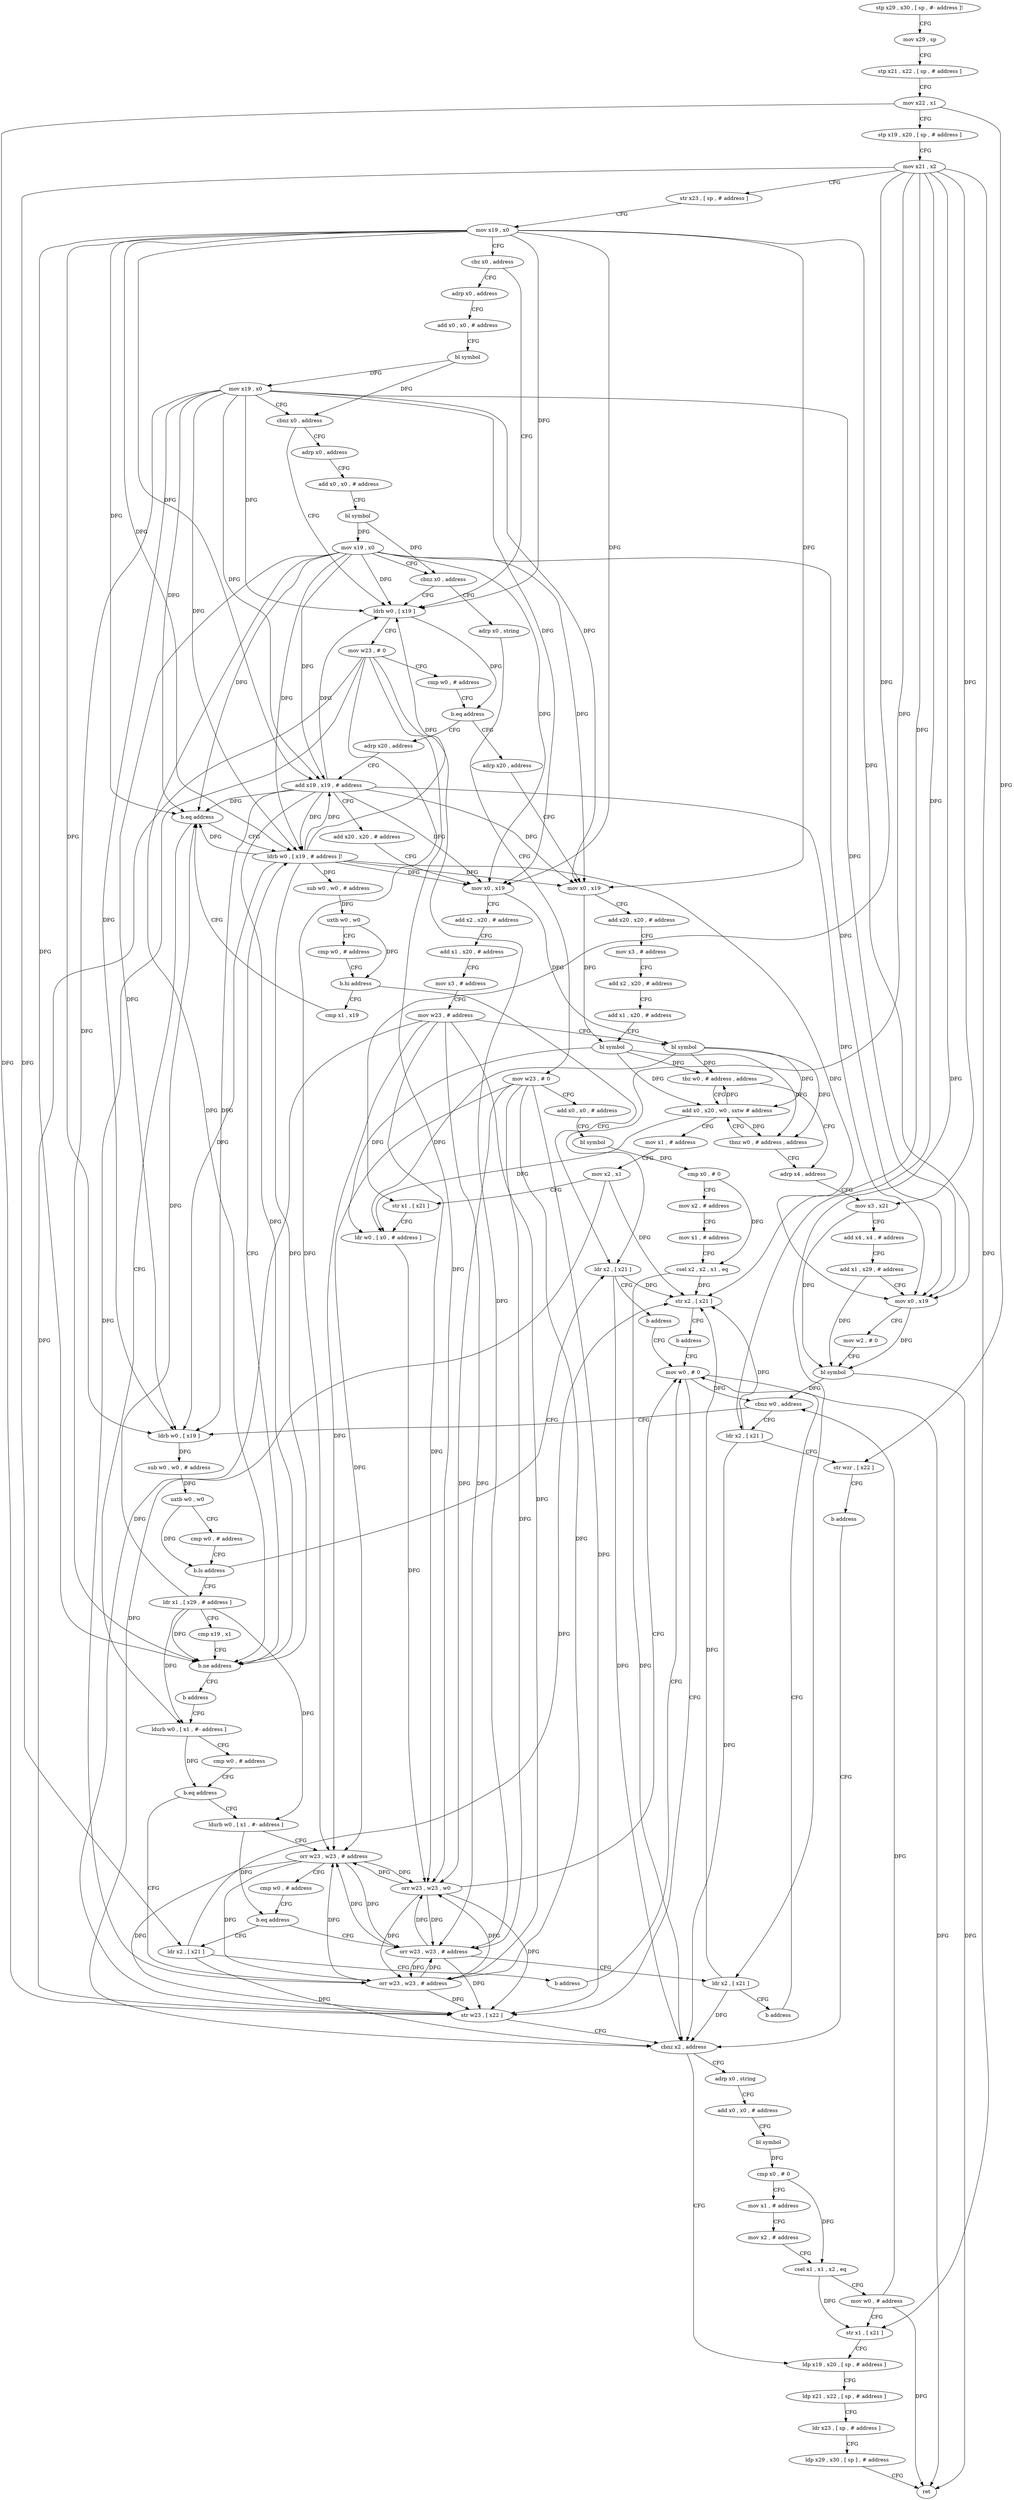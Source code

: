 digraph "func" {
"4288280" [label = "stp x29 , x30 , [ sp , #- address ]!" ]
"4288284" [label = "mov x29 , sp" ]
"4288288" [label = "stp x21 , x22 , [ sp , # address ]" ]
"4288292" [label = "mov x22 , x1" ]
"4288296" [label = "stp x19 , x20 , [ sp , # address ]" ]
"4288300" [label = "mov x21 , x2" ]
"4288304" [label = "str x23 , [ sp , # address ]" ]
"4288308" [label = "mov x19 , x0" ]
"4288312" [label = "cbz x0 , address" ]
"4288608" [label = "adrp x0 , address" ]
"4288316" [label = "ldrb w0 , [ x19 ]" ]
"4288612" [label = "add x0 , x0 , # address" ]
"4288616" [label = "bl symbol" ]
"4288620" [label = "mov x19 , x0" ]
"4288624" [label = "cbnz x0 , address" ]
"4288628" [label = "adrp x0 , address" ]
"4288320" [label = "mov w23 , # 0" ]
"4288324" [label = "cmp w0 , # address" ]
"4288328" [label = "b.eq address" ]
"4288456" [label = "adrp x20 , address" ]
"4288332" [label = "adrp x20 , address" ]
"4288632" [label = "add x0 , x0 , # address" ]
"4288636" [label = "bl symbol" ]
"4288640" [label = "mov x19 , x0" ]
"4288644" [label = "cbnz x0 , address" ]
"4288648" [label = "adrp x0 , string" ]
"4288460" [label = "add x19 , x19 , # address" ]
"4288464" [label = "add x20 , x20 , # address" ]
"4288468" [label = "mov x0 , x19" ]
"4288472" [label = "add x2 , x20 , # address" ]
"4288476" [label = "add x1 , x20 , # address" ]
"4288480" [label = "mov x3 , # address" ]
"4288484" [label = "mov w23 , # address" ]
"4288488" [label = "bl symbol" ]
"4288492" [label = "tbz w0 , # address , address" ]
"4288364" [label = "add x0 , x20 , w0 , sxtw # address" ]
"4288496" [label = "adrp x4 , address" ]
"4288336" [label = "mov x0 , x19" ]
"4288340" [label = "add x20 , x20 , # address" ]
"4288344" [label = "mov x3 , # address" ]
"4288348" [label = "add x2 , x20 , # address" ]
"4288352" [label = "add x1 , x20 , # address" ]
"4288356" [label = "bl symbol" ]
"4288360" [label = "tbnz w0 , # address , address" ]
"4288652" [label = "mov w23 , # 0" ]
"4288656" [label = "add x0 , x0 , # address" ]
"4288660" [label = "bl symbol" ]
"4288664" [label = "cmp x0 , # 0" ]
"4288668" [label = "mov x2 , # address" ]
"4288672" [label = "mov x1 , # address" ]
"4288676" [label = "csel x2 , x2 , x1 , eq" ]
"4288680" [label = "str x2 , [ x21 ]" ]
"4288684" [label = "b address" ]
"4288388" [label = "mov w0 , # 0" ]
"4288368" [label = "mov x1 , # address" ]
"4288372" [label = "mov x2 , x1" ]
"4288376" [label = "str x1 , [ x21 ]" ]
"4288380" [label = "ldr w0 , [ x0 , # address ]" ]
"4288384" [label = "orr w23 , w23 , w0" ]
"4288500" [label = "mov x3 , x21" ]
"4288504" [label = "add x4 , x4 , # address" ]
"4288508" [label = "add x1 , x29 , # address" ]
"4288512" [label = "mov x0 , x19" ]
"4288516" [label = "mov w2 , # 0" ]
"4288520" [label = "bl symbol" ]
"4288524" [label = "cbnz w0 , address" ]
"4288688" [label = "ldr x2 , [ x21 ]" ]
"4288528" [label = "ldrb w0 , [ x19 ]" ]
"4288392" [label = "str w23 , [ x22 ]" ]
"4288396" [label = "cbnz x2 , address" ]
"4288436" [label = "ldp x19 , x20 , [ sp , # address ]" ]
"4288440" [label = "ldp x21 , x22 , [ sp , # address ]" ]
"4288444" [label = "ldr x23 , [ sp , # address ]" ]
"4288448" [label = "ldp x29 , x30 , [ sp ] , # address" ]
"4288452" [label = "ret" ]
"4288400" [label = "adrp x0 , string" ]
"4288404" [label = "add x0 , x0 , # address" ]
"4288408" [label = "bl symbol" ]
"4288412" [label = "cmp x0 , # 0" ]
"4288416" [label = "mov x1 , # address" ]
"4288420" [label = "mov x2 , # address" ]
"4288424" [label = "csel x1 , x1 , x2 , eq" ]
"4288428" [label = "mov w0 , # address" ]
"4288432" [label = "str x1 , [ x21 ]" ]
"4288692" [label = "str wzr , [ x22 ]" ]
"4288696" [label = "b address" ]
"4288532" [label = "sub w0 , w0 , # address" ]
"4288536" [label = "uxtb w0 , w0" ]
"4288540" [label = "cmp w0 , # address" ]
"4288544" [label = "b.ls address" ]
"4288596" [label = "ldr x2 , [ x21 ]" ]
"4288548" [label = "ldr x1 , [ x29 , # address ]" ]
"4288600" [label = "b address" ]
"4288552" [label = "cmp x19 , x1" ]
"4288556" [label = "b.ne address" ]
"4288576" [label = "ldrb w0 , [ x19 , # address ]!" ]
"4288560" [label = "b address" ]
"4288580" [label = "sub w0 , w0 , # address" ]
"4288584" [label = "uxtb w0 , w0" ]
"4288588" [label = "cmp w0 , # address" ]
"4288592" [label = "b.hi address" ]
"4288568" [label = "cmp x1 , x19" ]
"4288704" [label = "ldurb w0 , [ x1 , #- address ]" ]
"4288572" [label = "b.eq address" ]
"4288708" [label = "cmp w0 , # address" ]
"4288712" [label = "b.eq address" ]
"4288736" [label = "ldurb w0 , [ x1 , #- address ]" ]
"4288716" [label = "orr w23 , w23 , # address" ]
"4288740" [label = "orr w23 , w23 , # address" ]
"4288744" [label = "cmp w0 , # address" ]
"4288748" [label = "b.eq address" ]
"4288720" [label = "orr w23 , w23 , # address" ]
"4288752" [label = "ldr x2 , [ x21 ]" ]
"4288724" [label = "ldr x2 , [ x21 ]" ]
"4288728" [label = "b address" ]
"4288756" [label = "b address" ]
"4288280" -> "4288284" [ label = "CFG" ]
"4288284" -> "4288288" [ label = "CFG" ]
"4288288" -> "4288292" [ label = "CFG" ]
"4288292" -> "4288296" [ label = "CFG" ]
"4288292" -> "4288392" [ label = "DFG" ]
"4288292" -> "4288692" [ label = "DFG" ]
"4288296" -> "4288300" [ label = "CFG" ]
"4288300" -> "4288304" [ label = "CFG" ]
"4288300" -> "4288376" [ label = "DFG" ]
"4288300" -> "4288500" [ label = "DFG" ]
"4288300" -> "4288688" [ label = "DFG" ]
"4288300" -> "4288680" [ label = "DFG" ]
"4288300" -> "4288596" [ label = "DFG" ]
"4288300" -> "4288432" [ label = "DFG" ]
"4288300" -> "4288724" [ label = "DFG" ]
"4288300" -> "4288752" [ label = "DFG" ]
"4288304" -> "4288308" [ label = "CFG" ]
"4288308" -> "4288312" [ label = "CFG" ]
"4288308" -> "4288316" [ label = "DFG" ]
"4288308" -> "4288460" [ label = "DFG" ]
"4288308" -> "4288468" [ label = "DFG" ]
"4288308" -> "4288336" [ label = "DFG" ]
"4288308" -> "4288512" [ label = "DFG" ]
"4288308" -> "4288528" [ label = "DFG" ]
"4288308" -> "4288556" [ label = "DFG" ]
"4288308" -> "4288576" [ label = "DFG" ]
"4288308" -> "4288572" [ label = "DFG" ]
"4288312" -> "4288608" [ label = "CFG" ]
"4288312" -> "4288316" [ label = "CFG" ]
"4288608" -> "4288612" [ label = "CFG" ]
"4288316" -> "4288320" [ label = "CFG" ]
"4288316" -> "4288328" [ label = "DFG" ]
"4288612" -> "4288616" [ label = "CFG" ]
"4288616" -> "4288620" [ label = "DFG" ]
"4288616" -> "4288624" [ label = "DFG" ]
"4288620" -> "4288624" [ label = "CFG" ]
"4288620" -> "4288316" [ label = "DFG" ]
"4288620" -> "4288460" [ label = "DFG" ]
"4288620" -> "4288468" [ label = "DFG" ]
"4288620" -> "4288336" [ label = "DFG" ]
"4288620" -> "4288512" [ label = "DFG" ]
"4288620" -> "4288528" [ label = "DFG" ]
"4288620" -> "4288556" [ label = "DFG" ]
"4288620" -> "4288576" [ label = "DFG" ]
"4288620" -> "4288572" [ label = "DFG" ]
"4288624" -> "4288316" [ label = "CFG" ]
"4288624" -> "4288628" [ label = "CFG" ]
"4288628" -> "4288632" [ label = "CFG" ]
"4288320" -> "4288324" [ label = "CFG" ]
"4288320" -> "4288384" [ label = "DFG" ]
"4288320" -> "4288392" [ label = "DFG" ]
"4288320" -> "4288740" [ label = "DFG" ]
"4288320" -> "4288716" [ label = "DFG" ]
"4288320" -> "4288720" [ label = "DFG" ]
"4288324" -> "4288328" [ label = "CFG" ]
"4288328" -> "4288456" [ label = "CFG" ]
"4288328" -> "4288332" [ label = "CFG" ]
"4288456" -> "4288460" [ label = "CFG" ]
"4288332" -> "4288336" [ label = "CFG" ]
"4288632" -> "4288636" [ label = "CFG" ]
"4288636" -> "4288640" [ label = "DFG" ]
"4288636" -> "4288644" [ label = "DFG" ]
"4288640" -> "4288644" [ label = "CFG" ]
"4288640" -> "4288316" [ label = "DFG" ]
"4288640" -> "4288460" [ label = "DFG" ]
"4288640" -> "4288468" [ label = "DFG" ]
"4288640" -> "4288336" [ label = "DFG" ]
"4288640" -> "4288512" [ label = "DFG" ]
"4288640" -> "4288528" [ label = "DFG" ]
"4288640" -> "4288556" [ label = "DFG" ]
"4288640" -> "4288576" [ label = "DFG" ]
"4288640" -> "4288572" [ label = "DFG" ]
"4288644" -> "4288316" [ label = "CFG" ]
"4288644" -> "4288648" [ label = "CFG" ]
"4288648" -> "4288652" [ label = "CFG" ]
"4288460" -> "4288464" [ label = "CFG" ]
"4288460" -> "4288316" [ label = "DFG" ]
"4288460" -> "4288468" [ label = "DFG" ]
"4288460" -> "4288336" [ label = "DFG" ]
"4288460" -> "4288512" [ label = "DFG" ]
"4288460" -> "4288528" [ label = "DFG" ]
"4288460" -> "4288556" [ label = "DFG" ]
"4288460" -> "4288576" [ label = "DFG" ]
"4288460" -> "4288572" [ label = "DFG" ]
"4288464" -> "4288468" [ label = "CFG" ]
"4288468" -> "4288472" [ label = "CFG" ]
"4288468" -> "4288488" [ label = "DFG" ]
"4288472" -> "4288476" [ label = "CFG" ]
"4288476" -> "4288480" [ label = "CFG" ]
"4288480" -> "4288484" [ label = "CFG" ]
"4288484" -> "4288488" [ label = "CFG" ]
"4288484" -> "4288384" [ label = "DFG" ]
"4288484" -> "4288392" [ label = "DFG" ]
"4288484" -> "4288740" [ label = "DFG" ]
"4288484" -> "4288716" [ label = "DFG" ]
"4288484" -> "4288720" [ label = "DFG" ]
"4288488" -> "4288492" [ label = "DFG" ]
"4288488" -> "4288360" [ label = "DFG" ]
"4288488" -> "4288364" [ label = "DFG" ]
"4288488" -> "4288380" [ label = "DFG" ]
"4288492" -> "4288364" [ label = "CFG" ]
"4288492" -> "4288496" [ label = "CFG" ]
"4288364" -> "4288368" [ label = "CFG" ]
"4288364" -> "4288492" [ label = "DFG" ]
"4288364" -> "4288360" [ label = "DFG" ]
"4288364" -> "4288380" [ label = "DFG" ]
"4288496" -> "4288500" [ label = "CFG" ]
"4288336" -> "4288340" [ label = "CFG" ]
"4288336" -> "4288356" [ label = "DFG" ]
"4288340" -> "4288344" [ label = "CFG" ]
"4288344" -> "4288348" [ label = "CFG" ]
"4288348" -> "4288352" [ label = "CFG" ]
"4288352" -> "4288356" [ label = "CFG" ]
"4288356" -> "4288360" [ label = "DFG" ]
"4288356" -> "4288492" [ label = "DFG" ]
"4288356" -> "4288364" [ label = "DFG" ]
"4288356" -> "4288380" [ label = "DFG" ]
"4288360" -> "4288496" [ label = "CFG" ]
"4288360" -> "4288364" [ label = "CFG" ]
"4288652" -> "4288656" [ label = "CFG" ]
"4288652" -> "4288384" [ label = "DFG" ]
"4288652" -> "4288392" [ label = "DFG" ]
"4288652" -> "4288740" [ label = "DFG" ]
"4288652" -> "4288716" [ label = "DFG" ]
"4288652" -> "4288720" [ label = "DFG" ]
"4288656" -> "4288660" [ label = "CFG" ]
"4288660" -> "4288664" [ label = "DFG" ]
"4288664" -> "4288668" [ label = "CFG" ]
"4288664" -> "4288676" [ label = "DFG" ]
"4288668" -> "4288672" [ label = "CFG" ]
"4288672" -> "4288676" [ label = "CFG" ]
"4288676" -> "4288680" [ label = "DFG" ]
"4288676" -> "4288396" [ label = "DFG" ]
"4288680" -> "4288684" [ label = "CFG" ]
"4288684" -> "4288388" [ label = "CFG" ]
"4288388" -> "4288392" [ label = "CFG" ]
"4288388" -> "4288524" [ label = "DFG" ]
"4288388" -> "4288452" [ label = "DFG" ]
"4288368" -> "4288372" [ label = "CFG" ]
"4288372" -> "4288376" [ label = "CFG" ]
"4288372" -> "4288680" [ label = "DFG" ]
"4288372" -> "4288396" [ label = "DFG" ]
"4288376" -> "4288380" [ label = "CFG" ]
"4288380" -> "4288384" [ label = "DFG" ]
"4288384" -> "4288388" [ label = "CFG" ]
"4288384" -> "4288392" [ label = "DFG" ]
"4288384" -> "4288740" [ label = "DFG" ]
"4288384" -> "4288716" [ label = "DFG" ]
"4288384" -> "4288720" [ label = "DFG" ]
"4288500" -> "4288504" [ label = "CFG" ]
"4288500" -> "4288520" [ label = "DFG" ]
"4288504" -> "4288508" [ label = "CFG" ]
"4288508" -> "4288512" [ label = "CFG" ]
"4288508" -> "4288520" [ label = "DFG" ]
"4288512" -> "4288516" [ label = "CFG" ]
"4288512" -> "4288520" [ label = "DFG" ]
"4288516" -> "4288520" [ label = "CFG" ]
"4288520" -> "4288524" [ label = "DFG" ]
"4288520" -> "4288452" [ label = "DFG" ]
"4288524" -> "4288688" [ label = "CFG" ]
"4288524" -> "4288528" [ label = "CFG" ]
"4288688" -> "4288692" [ label = "CFG" ]
"4288688" -> "4288680" [ label = "DFG" ]
"4288688" -> "4288396" [ label = "DFG" ]
"4288528" -> "4288532" [ label = "DFG" ]
"4288392" -> "4288396" [ label = "CFG" ]
"4288396" -> "4288436" [ label = "CFG" ]
"4288396" -> "4288400" [ label = "CFG" ]
"4288436" -> "4288440" [ label = "CFG" ]
"4288440" -> "4288444" [ label = "CFG" ]
"4288444" -> "4288448" [ label = "CFG" ]
"4288448" -> "4288452" [ label = "CFG" ]
"4288400" -> "4288404" [ label = "CFG" ]
"4288404" -> "4288408" [ label = "CFG" ]
"4288408" -> "4288412" [ label = "DFG" ]
"4288412" -> "4288416" [ label = "CFG" ]
"4288412" -> "4288424" [ label = "DFG" ]
"4288416" -> "4288420" [ label = "CFG" ]
"4288420" -> "4288424" [ label = "CFG" ]
"4288424" -> "4288428" [ label = "CFG" ]
"4288424" -> "4288432" [ label = "DFG" ]
"4288428" -> "4288432" [ label = "CFG" ]
"4288428" -> "4288524" [ label = "DFG" ]
"4288428" -> "4288452" [ label = "DFG" ]
"4288432" -> "4288436" [ label = "CFG" ]
"4288692" -> "4288696" [ label = "CFG" ]
"4288696" -> "4288396" [ label = "CFG" ]
"4288532" -> "4288536" [ label = "DFG" ]
"4288536" -> "4288540" [ label = "CFG" ]
"4288536" -> "4288544" [ label = "DFG" ]
"4288540" -> "4288544" [ label = "CFG" ]
"4288544" -> "4288596" [ label = "CFG" ]
"4288544" -> "4288548" [ label = "CFG" ]
"4288596" -> "4288600" [ label = "CFG" ]
"4288596" -> "4288680" [ label = "DFG" ]
"4288596" -> "4288396" [ label = "DFG" ]
"4288548" -> "4288552" [ label = "CFG" ]
"4288548" -> "4288556" [ label = "DFG" ]
"4288548" -> "4288572" [ label = "DFG" ]
"4288548" -> "4288704" [ label = "DFG" ]
"4288548" -> "4288736" [ label = "DFG" ]
"4288600" -> "4288388" [ label = "CFG" ]
"4288552" -> "4288556" [ label = "CFG" ]
"4288556" -> "4288576" [ label = "CFG" ]
"4288556" -> "4288560" [ label = "CFG" ]
"4288576" -> "4288580" [ label = "DFG" ]
"4288576" -> "4288316" [ label = "DFG" ]
"4288576" -> "4288460" [ label = "DFG" ]
"4288576" -> "4288468" [ label = "DFG" ]
"4288576" -> "4288336" [ label = "DFG" ]
"4288576" -> "4288512" [ label = "DFG" ]
"4288576" -> "4288528" [ label = "DFG" ]
"4288576" -> "4288556" [ label = "DFG" ]
"4288576" -> "4288572" [ label = "DFG" ]
"4288560" -> "4288704" [ label = "CFG" ]
"4288580" -> "4288584" [ label = "DFG" ]
"4288584" -> "4288588" [ label = "CFG" ]
"4288584" -> "4288592" [ label = "DFG" ]
"4288588" -> "4288592" [ label = "CFG" ]
"4288592" -> "4288568" [ label = "CFG" ]
"4288592" -> "4288596" [ label = "CFG" ]
"4288568" -> "4288572" [ label = "CFG" ]
"4288704" -> "4288708" [ label = "CFG" ]
"4288704" -> "4288712" [ label = "DFG" ]
"4288572" -> "4288704" [ label = "CFG" ]
"4288572" -> "4288576" [ label = "CFG" ]
"4288708" -> "4288712" [ label = "CFG" ]
"4288712" -> "4288736" [ label = "CFG" ]
"4288712" -> "4288716" [ label = "CFG" ]
"4288736" -> "4288740" [ label = "CFG" ]
"4288736" -> "4288748" [ label = "DFG" ]
"4288716" -> "4288720" [ label = "DFG" ]
"4288716" -> "4288392" [ label = "DFG" ]
"4288716" -> "4288740" [ label = "DFG" ]
"4288716" -> "4288384" [ label = "DFG" ]
"4288740" -> "4288744" [ label = "CFG" ]
"4288740" -> "4288392" [ label = "DFG" ]
"4288740" -> "4288384" [ label = "DFG" ]
"4288740" -> "4288716" [ label = "DFG" ]
"4288740" -> "4288720" [ label = "DFG" ]
"4288744" -> "4288748" [ label = "CFG" ]
"4288748" -> "4288720" [ label = "CFG" ]
"4288748" -> "4288752" [ label = "CFG" ]
"4288720" -> "4288724" [ label = "CFG" ]
"4288720" -> "4288392" [ label = "DFG" ]
"4288720" -> "4288740" [ label = "DFG" ]
"4288720" -> "4288716" [ label = "DFG" ]
"4288720" -> "4288384" [ label = "DFG" ]
"4288752" -> "4288756" [ label = "CFG" ]
"4288752" -> "4288680" [ label = "DFG" ]
"4288752" -> "4288396" [ label = "DFG" ]
"4288724" -> "4288728" [ label = "CFG" ]
"4288724" -> "4288680" [ label = "DFG" ]
"4288724" -> "4288396" [ label = "DFG" ]
"4288728" -> "4288388" [ label = "CFG" ]
"4288756" -> "4288388" [ label = "CFG" ]
}
